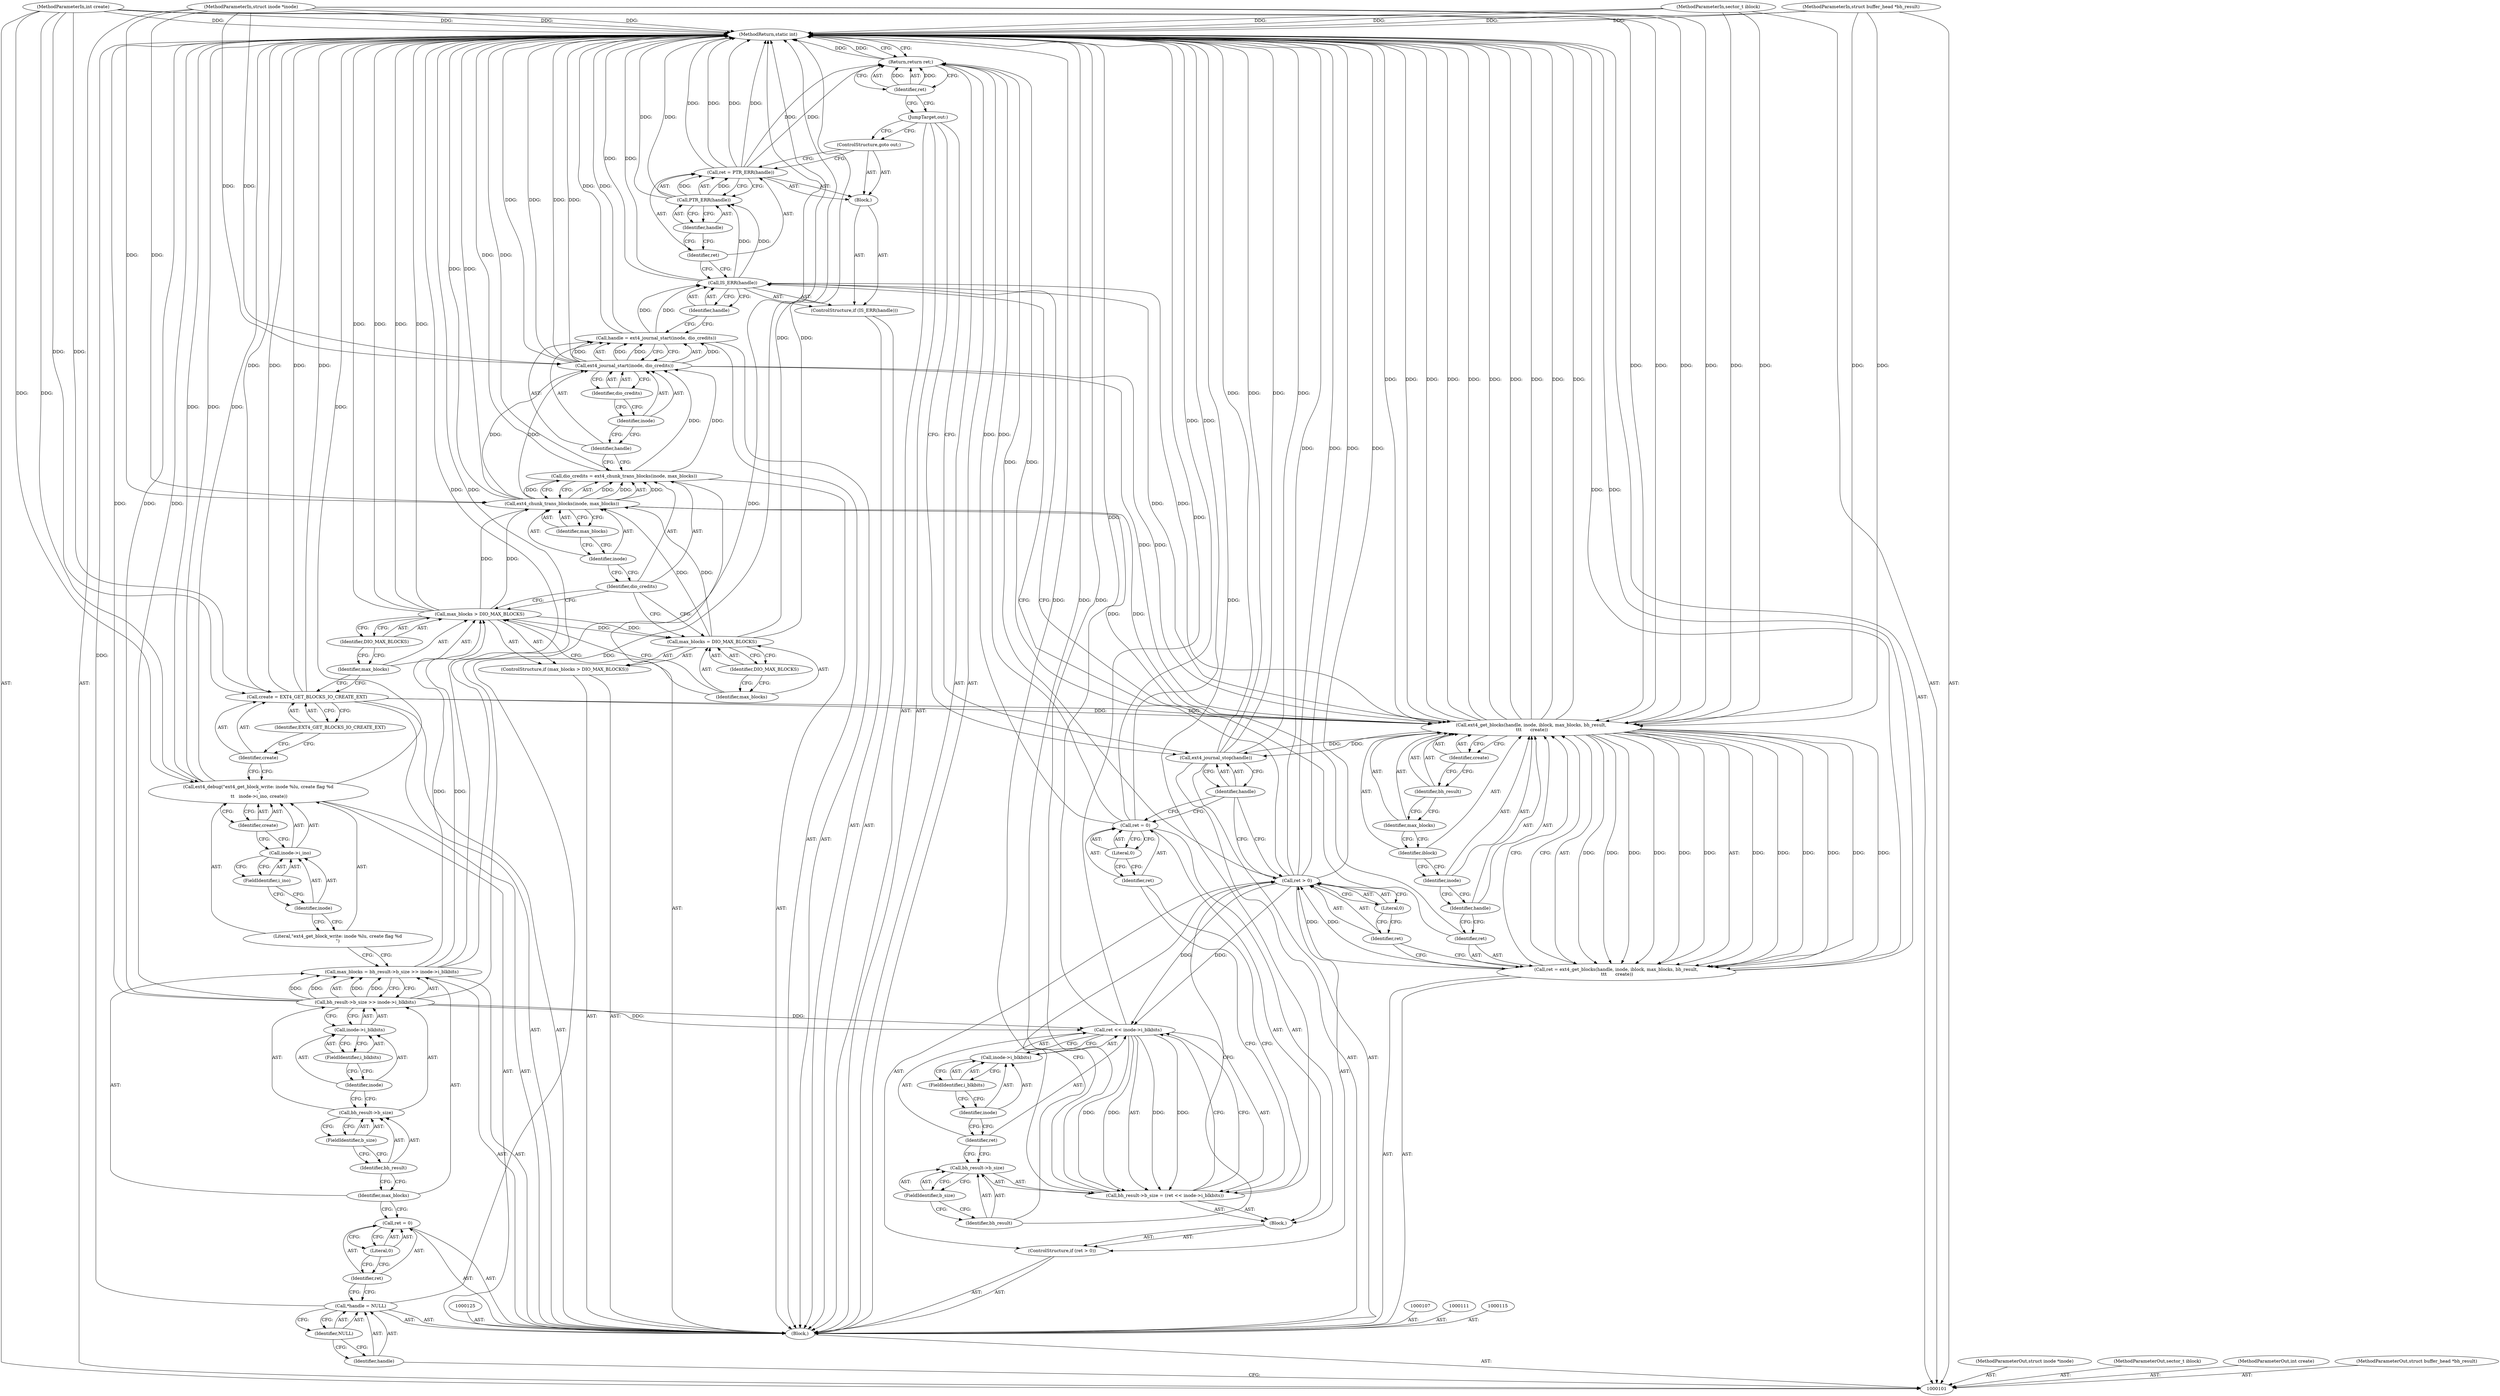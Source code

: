 digraph "1_linux_744692dc059845b2a3022119871846e74d4f6e11_8" {
"1000192" [label="(MethodReturn,static int)"];
"1000102" [label="(MethodParameterIn,struct inode *inode)"];
"1000266" [label="(MethodParameterOut,struct inode *inode)"];
"1000103" [label="(MethodParameterIn,sector_t iblock)"];
"1000267" [label="(MethodParameterOut,sector_t iblock)"];
"1000130" [label="(FieldIdentifier,i_ino)"];
"1000131" [label="(Identifier,create)"];
"1000128" [label="(Call,inode->i_ino)"];
"1000129" [label="(Identifier,inode)"];
"1000134" [label="(Identifier,EXT4_GET_BLOCKS_IO_CREATE_EXT)"];
"1000132" [label="(Call,create = EXT4_GET_BLOCKS_IO_CREATE_EXT)"];
"1000133" [label="(Identifier,create)"];
"1000135" [label="(ControlStructure,if (max_blocks > DIO_MAX_BLOCKS))"];
"1000138" [label="(Identifier,DIO_MAX_BLOCKS)"];
"1000136" [label="(Call,max_blocks > DIO_MAX_BLOCKS)"];
"1000137" [label="(Identifier,max_blocks)"];
"1000141" [label="(Identifier,DIO_MAX_BLOCKS)"];
"1000139" [label="(Call,max_blocks = DIO_MAX_BLOCKS)"];
"1000140" [label="(Identifier,max_blocks)"];
"1000105" [label="(MethodParameterIn,int create)"];
"1000269" [label="(MethodParameterOut,int create)"];
"1000104" [label="(MethodParameterIn,struct buffer_head *bh_result)"];
"1000268" [label="(MethodParameterOut,struct buffer_head *bh_result)"];
"1000142" [label="(Call,dio_credits = ext4_chunk_trans_blocks(inode, max_blocks))"];
"1000143" [label="(Identifier,dio_credits)"];
"1000144" [label="(Call,ext4_chunk_trans_blocks(inode, max_blocks))"];
"1000145" [label="(Identifier,inode)"];
"1000146" [label="(Identifier,max_blocks)"];
"1000147" [label="(Call,handle = ext4_journal_start(inode, dio_credits))"];
"1000148" [label="(Identifier,handle)"];
"1000149" [label="(Call,ext4_journal_start(inode, dio_credits))"];
"1000150" [label="(Identifier,inode)"];
"1000151" [label="(Identifier,dio_credits)"];
"1000152" [label="(ControlStructure,if (IS_ERR(handle)))"];
"1000154" [label="(Identifier,handle)"];
"1000155" [label="(Block,)"];
"1000153" [label="(Call,IS_ERR(handle))"];
"1000159" [label="(Identifier,handle)"];
"1000156" [label="(Call,ret = PTR_ERR(handle))"];
"1000157" [label="(Identifier,ret)"];
"1000158" [label="(Call,PTR_ERR(handle))"];
"1000160" [label="(ControlStructure,goto out;)"];
"1000161" [label="(Call,ret = ext4_get_blocks(handle, inode, iblock, max_blocks, bh_result,\n \t\t\t      create))"];
"1000162" [label="(Identifier,ret)"];
"1000164" [label="(Identifier,handle)"];
"1000165" [label="(Identifier,inode)"];
"1000166" [label="(Identifier,iblock)"];
"1000167" [label="(Identifier,max_blocks)"];
"1000168" [label="(Identifier,bh_result)"];
"1000163" [label="(Call,ext4_get_blocks(handle, inode, iblock, max_blocks, bh_result,\n \t\t\t      create))"];
"1000169" [label="(Identifier,create)"];
"1000173" [label="(Literal,0)"];
"1000174" [label="(Block,)"];
"1000170" [label="(ControlStructure,if (ret > 0))"];
"1000171" [label="(Call,ret > 0)"];
"1000172" [label="(Identifier,ret)"];
"1000178" [label="(FieldIdentifier,b_size)"];
"1000179" [label="(Call,ret << inode->i_blkbits)"];
"1000180" [label="(Identifier,ret)"];
"1000175" [label="(Call,bh_result->b_size = (ret << inode->i_blkbits))"];
"1000176" [label="(Call,bh_result->b_size)"];
"1000177" [label="(Identifier,bh_result)"];
"1000181" [label="(Call,inode->i_blkbits)"];
"1000182" [label="(Identifier,inode)"];
"1000183" [label="(FieldIdentifier,i_blkbits)"];
"1000106" [label="(Block,)"];
"1000184" [label="(Call,ret = 0)"];
"1000185" [label="(Identifier,ret)"];
"1000186" [label="(Literal,0)"];
"1000187" [label="(Call,ext4_journal_stop(handle))"];
"1000188" [label="(Identifier,handle)"];
"1000189" [label="(JumpTarget,out:)"];
"1000190" [label="(Return,return ret;)"];
"1000191" [label="(Identifier,ret)"];
"1000108" [label="(Call,*handle = NULL)"];
"1000109" [label="(Identifier,handle)"];
"1000110" [label="(Identifier,NULL)"];
"1000114" [label="(Literal,0)"];
"1000112" [label="(Call,ret = 0)"];
"1000113" [label="(Identifier,ret)"];
"1000116" [label="(Call,max_blocks = bh_result->b_size >> inode->i_blkbits)"];
"1000117" [label="(Identifier,max_blocks)"];
"1000118" [label="(Call,bh_result->b_size >> inode->i_blkbits)"];
"1000119" [label="(Call,bh_result->b_size)"];
"1000120" [label="(Identifier,bh_result)"];
"1000121" [label="(FieldIdentifier,b_size)"];
"1000122" [label="(Call,inode->i_blkbits)"];
"1000123" [label="(Identifier,inode)"];
"1000124" [label="(FieldIdentifier,i_blkbits)"];
"1000127" [label="(Literal,\"ext4_get_block_write: inode %lu, create flag %d\n\")"];
"1000126" [label="(Call,ext4_debug(\"ext4_get_block_write: inode %lu, create flag %d\n\",\n \t\t   inode->i_ino, create))"];
"1000192" -> "1000101"  [label="AST: "];
"1000192" -> "1000190"  [label="CFG: "];
"1000184" -> "1000192"  [label="DDG: "];
"1000149" -> "1000192"  [label="DDG: "];
"1000149" -> "1000192"  [label="DDG: "];
"1000163" -> "1000192"  [label="DDG: "];
"1000163" -> "1000192"  [label="DDG: "];
"1000163" -> "1000192"  [label="DDG: "];
"1000163" -> "1000192"  [label="DDG: "];
"1000163" -> "1000192"  [label="DDG: "];
"1000156" -> "1000192"  [label="DDG: "];
"1000156" -> "1000192"  [label="DDG: "];
"1000105" -> "1000192"  [label="DDG: "];
"1000179" -> "1000192"  [label="DDG: "];
"1000153" -> "1000192"  [label="DDG: "];
"1000116" -> "1000192"  [label="DDG: "];
"1000108" -> "1000192"  [label="DDG: "];
"1000118" -> "1000192"  [label="DDG: "];
"1000118" -> "1000192"  [label="DDG: "];
"1000187" -> "1000192"  [label="DDG: "];
"1000187" -> "1000192"  [label="DDG: "];
"1000158" -> "1000192"  [label="DDG: "];
"1000126" -> "1000192"  [label="DDG: "];
"1000126" -> "1000192"  [label="DDG: "];
"1000171" -> "1000192"  [label="DDG: "];
"1000171" -> "1000192"  [label="DDG: "];
"1000175" -> "1000192"  [label="DDG: "];
"1000175" -> "1000192"  [label="DDG: "];
"1000104" -> "1000192"  [label="DDG: "];
"1000139" -> "1000192"  [label="DDG: "];
"1000142" -> "1000192"  [label="DDG: "];
"1000132" -> "1000192"  [label="DDG: "];
"1000132" -> "1000192"  [label="DDG: "];
"1000103" -> "1000192"  [label="DDG: "];
"1000147" -> "1000192"  [label="DDG: "];
"1000102" -> "1000192"  [label="DDG: "];
"1000136" -> "1000192"  [label="DDG: "];
"1000136" -> "1000192"  [label="DDG: "];
"1000161" -> "1000192"  [label="DDG: "];
"1000144" -> "1000192"  [label="DDG: "];
"1000190" -> "1000192"  [label="DDG: "];
"1000102" -> "1000101"  [label="AST: "];
"1000102" -> "1000192"  [label="DDG: "];
"1000102" -> "1000144"  [label="DDG: "];
"1000102" -> "1000149"  [label="DDG: "];
"1000102" -> "1000163"  [label="DDG: "];
"1000266" -> "1000101"  [label="AST: "];
"1000103" -> "1000101"  [label="AST: "];
"1000103" -> "1000192"  [label="DDG: "];
"1000103" -> "1000163"  [label="DDG: "];
"1000267" -> "1000101"  [label="AST: "];
"1000130" -> "1000128"  [label="AST: "];
"1000130" -> "1000129"  [label="CFG: "];
"1000128" -> "1000130"  [label="CFG: "];
"1000131" -> "1000126"  [label="AST: "];
"1000131" -> "1000128"  [label="CFG: "];
"1000126" -> "1000131"  [label="CFG: "];
"1000128" -> "1000126"  [label="AST: "];
"1000128" -> "1000130"  [label="CFG: "];
"1000129" -> "1000128"  [label="AST: "];
"1000130" -> "1000128"  [label="AST: "];
"1000131" -> "1000128"  [label="CFG: "];
"1000129" -> "1000128"  [label="AST: "];
"1000129" -> "1000127"  [label="CFG: "];
"1000130" -> "1000129"  [label="CFG: "];
"1000134" -> "1000132"  [label="AST: "];
"1000134" -> "1000133"  [label="CFG: "];
"1000132" -> "1000134"  [label="CFG: "];
"1000132" -> "1000106"  [label="AST: "];
"1000132" -> "1000134"  [label="CFG: "];
"1000133" -> "1000132"  [label="AST: "];
"1000134" -> "1000132"  [label="AST: "];
"1000137" -> "1000132"  [label="CFG: "];
"1000132" -> "1000192"  [label="DDG: "];
"1000132" -> "1000192"  [label="DDG: "];
"1000105" -> "1000132"  [label="DDG: "];
"1000132" -> "1000163"  [label="DDG: "];
"1000133" -> "1000132"  [label="AST: "];
"1000133" -> "1000126"  [label="CFG: "];
"1000134" -> "1000133"  [label="CFG: "];
"1000135" -> "1000106"  [label="AST: "];
"1000136" -> "1000135"  [label="AST: "];
"1000139" -> "1000135"  [label="AST: "];
"1000138" -> "1000136"  [label="AST: "];
"1000138" -> "1000137"  [label="CFG: "];
"1000136" -> "1000138"  [label="CFG: "];
"1000136" -> "1000135"  [label="AST: "];
"1000136" -> "1000138"  [label="CFG: "];
"1000137" -> "1000136"  [label="AST: "];
"1000138" -> "1000136"  [label="AST: "];
"1000140" -> "1000136"  [label="CFG: "];
"1000143" -> "1000136"  [label="CFG: "];
"1000136" -> "1000192"  [label="DDG: "];
"1000136" -> "1000192"  [label="DDG: "];
"1000116" -> "1000136"  [label="DDG: "];
"1000136" -> "1000139"  [label="DDG: "];
"1000136" -> "1000144"  [label="DDG: "];
"1000137" -> "1000136"  [label="AST: "];
"1000137" -> "1000132"  [label="CFG: "];
"1000138" -> "1000137"  [label="CFG: "];
"1000141" -> "1000139"  [label="AST: "];
"1000141" -> "1000140"  [label="CFG: "];
"1000139" -> "1000141"  [label="CFG: "];
"1000139" -> "1000135"  [label="AST: "];
"1000139" -> "1000141"  [label="CFG: "];
"1000140" -> "1000139"  [label="AST: "];
"1000141" -> "1000139"  [label="AST: "];
"1000143" -> "1000139"  [label="CFG: "];
"1000139" -> "1000192"  [label="DDG: "];
"1000136" -> "1000139"  [label="DDG: "];
"1000139" -> "1000144"  [label="DDG: "];
"1000140" -> "1000139"  [label="AST: "];
"1000140" -> "1000136"  [label="CFG: "];
"1000141" -> "1000140"  [label="CFG: "];
"1000105" -> "1000101"  [label="AST: "];
"1000105" -> "1000192"  [label="DDG: "];
"1000105" -> "1000126"  [label="DDG: "];
"1000105" -> "1000132"  [label="DDG: "];
"1000105" -> "1000163"  [label="DDG: "];
"1000269" -> "1000101"  [label="AST: "];
"1000104" -> "1000101"  [label="AST: "];
"1000104" -> "1000192"  [label="DDG: "];
"1000104" -> "1000163"  [label="DDG: "];
"1000268" -> "1000101"  [label="AST: "];
"1000142" -> "1000106"  [label="AST: "];
"1000142" -> "1000144"  [label="CFG: "];
"1000143" -> "1000142"  [label="AST: "];
"1000144" -> "1000142"  [label="AST: "];
"1000148" -> "1000142"  [label="CFG: "];
"1000142" -> "1000192"  [label="DDG: "];
"1000144" -> "1000142"  [label="DDG: "];
"1000144" -> "1000142"  [label="DDG: "];
"1000142" -> "1000149"  [label="DDG: "];
"1000143" -> "1000142"  [label="AST: "];
"1000143" -> "1000139"  [label="CFG: "];
"1000143" -> "1000136"  [label="CFG: "];
"1000145" -> "1000143"  [label="CFG: "];
"1000144" -> "1000142"  [label="AST: "];
"1000144" -> "1000146"  [label="CFG: "];
"1000145" -> "1000144"  [label="AST: "];
"1000146" -> "1000144"  [label="AST: "];
"1000142" -> "1000144"  [label="CFG: "];
"1000144" -> "1000192"  [label="DDG: "];
"1000144" -> "1000142"  [label="DDG: "];
"1000144" -> "1000142"  [label="DDG: "];
"1000102" -> "1000144"  [label="DDG: "];
"1000139" -> "1000144"  [label="DDG: "];
"1000136" -> "1000144"  [label="DDG: "];
"1000144" -> "1000149"  [label="DDG: "];
"1000144" -> "1000163"  [label="DDG: "];
"1000145" -> "1000144"  [label="AST: "];
"1000145" -> "1000143"  [label="CFG: "];
"1000146" -> "1000145"  [label="CFG: "];
"1000146" -> "1000144"  [label="AST: "];
"1000146" -> "1000145"  [label="CFG: "];
"1000144" -> "1000146"  [label="CFG: "];
"1000147" -> "1000106"  [label="AST: "];
"1000147" -> "1000149"  [label="CFG: "];
"1000148" -> "1000147"  [label="AST: "];
"1000149" -> "1000147"  [label="AST: "];
"1000154" -> "1000147"  [label="CFG: "];
"1000147" -> "1000192"  [label="DDG: "];
"1000149" -> "1000147"  [label="DDG: "];
"1000149" -> "1000147"  [label="DDG: "];
"1000147" -> "1000153"  [label="DDG: "];
"1000148" -> "1000147"  [label="AST: "];
"1000148" -> "1000142"  [label="CFG: "];
"1000150" -> "1000148"  [label="CFG: "];
"1000149" -> "1000147"  [label="AST: "];
"1000149" -> "1000151"  [label="CFG: "];
"1000150" -> "1000149"  [label="AST: "];
"1000151" -> "1000149"  [label="AST: "];
"1000147" -> "1000149"  [label="CFG: "];
"1000149" -> "1000192"  [label="DDG: "];
"1000149" -> "1000192"  [label="DDG: "];
"1000149" -> "1000147"  [label="DDG: "];
"1000149" -> "1000147"  [label="DDG: "];
"1000144" -> "1000149"  [label="DDG: "];
"1000102" -> "1000149"  [label="DDG: "];
"1000142" -> "1000149"  [label="DDG: "];
"1000149" -> "1000163"  [label="DDG: "];
"1000150" -> "1000149"  [label="AST: "];
"1000150" -> "1000148"  [label="CFG: "];
"1000151" -> "1000150"  [label="CFG: "];
"1000151" -> "1000149"  [label="AST: "];
"1000151" -> "1000150"  [label="CFG: "];
"1000149" -> "1000151"  [label="CFG: "];
"1000152" -> "1000106"  [label="AST: "];
"1000153" -> "1000152"  [label="AST: "];
"1000155" -> "1000152"  [label="AST: "];
"1000154" -> "1000153"  [label="AST: "];
"1000154" -> "1000147"  [label="CFG: "];
"1000153" -> "1000154"  [label="CFG: "];
"1000155" -> "1000152"  [label="AST: "];
"1000156" -> "1000155"  [label="AST: "];
"1000160" -> "1000155"  [label="AST: "];
"1000153" -> "1000152"  [label="AST: "];
"1000153" -> "1000154"  [label="CFG: "];
"1000154" -> "1000153"  [label="AST: "];
"1000157" -> "1000153"  [label="CFG: "];
"1000162" -> "1000153"  [label="CFG: "];
"1000153" -> "1000192"  [label="DDG: "];
"1000147" -> "1000153"  [label="DDG: "];
"1000153" -> "1000158"  [label="DDG: "];
"1000153" -> "1000163"  [label="DDG: "];
"1000159" -> "1000158"  [label="AST: "];
"1000159" -> "1000157"  [label="CFG: "];
"1000158" -> "1000159"  [label="CFG: "];
"1000156" -> "1000155"  [label="AST: "];
"1000156" -> "1000158"  [label="CFG: "];
"1000157" -> "1000156"  [label="AST: "];
"1000158" -> "1000156"  [label="AST: "];
"1000160" -> "1000156"  [label="CFG: "];
"1000156" -> "1000192"  [label="DDG: "];
"1000156" -> "1000192"  [label="DDG: "];
"1000158" -> "1000156"  [label="DDG: "];
"1000156" -> "1000190"  [label="DDG: "];
"1000157" -> "1000156"  [label="AST: "];
"1000157" -> "1000153"  [label="CFG: "];
"1000159" -> "1000157"  [label="CFG: "];
"1000158" -> "1000156"  [label="AST: "];
"1000158" -> "1000159"  [label="CFG: "];
"1000159" -> "1000158"  [label="AST: "];
"1000156" -> "1000158"  [label="CFG: "];
"1000158" -> "1000192"  [label="DDG: "];
"1000158" -> "1000156"  [label="DDG: "];
"1000153" -> "1000158"  [label="DDG: "];
"1000160" -> "1000155"  [label="AST: "];
"1000160" -> "1000156"  [label="CFG: "];
"1000189" -> "1000160"  [label="CFG: "];
"1000161" -> "1000106"  [label="AST: "];
"1000161" -> "1000163"  [label="CFG: "];
"1000162" -> "1000161"  [label="AST: "];
"1000163" -> "1000161"  [label="AST: "];
"1000172" -> "1000161"  [label="CFG: "];
"1000161" -> "1000192"  [label="DDG: "];
"1000163" -> "1000161"  [label="DDG: "];
"1000163" -> "1000161"  [label="DDG: "];
"1000163" -> "1000161"  [label="DDG: "];
"1000163" -> "1000161"  [label="DDG: "];
"1000163" -> "1000161"  [label="DDG: "];
"1000163" -> "1000161"  [label="DDG: "];
"1000161" -> "1000171"  [label="DDG: "];
"1000162" -> "1000161"  [label="AST: "];
"1000162" -> "1000153"  [label="CFG: "];
"1000164" -> "1000162"  [label="CFG: "];
"1000164" -> "1000163"  [label="AST: "];
"1000164" -> "1000162"  [label="CFG: "];
"1000165" -> "1000164"  [label="CFG: "];
"1000165" -> "1000163"  [label="AST: "];
"1000165" -> "1000164"  [label="CFG: "];
"1000166" -> "1000165"  [label="CFG: "];
"1000166" -> "1000163"  [label="AST: "];
"1000166" -> "1000165"  [label="CFG: "];
"1000167" -> "1000166"  [label="CFG: "];
"1000167" -> "1000163"  [label="AST: "];
"1000167" -> "1000166"  [label="CFG: "];
"1000168" -> "1000167"  [label="CFG: "];
"1000168" -> "1000163"  [label="AST: "];
"1000168" -> "1000167"  [label="CFG: "];
"1000169" -> "1000168"  [label="CFG: "];
"1000163" -> "1000161"  [label="AST: "];
"1000163" -> "1000169"  [label="CFG: "];
"1000164" -> "1000163"  [label="AST: "];
"1000165" -> "1000163"  [label="AST: "];
"1000166" -> "1000163"  [label="AST: "];
"1000167" -> "1000163"  [label="AST: "];
"1000168" -> "1000163"  [label="AST: "];
"1000169" -> "1000163"  [label="AST: "];
"1000161" -> "1000163"  [label="CFG: "];
"1000163" -> "1000192"  [label="DDG: "];
"1000163" -> "1000192"  [label="DDG: "];
"1000163" -> "1000192"  [label="DDG: "];
"1000163" -> "1000192"  [label="DDG: "];
"1000163" -> "1000192"  [label="DDG: "];
"1000163" -> "1000161"  [label="DDG: "];
"1000163" -> "1000161"  [label="DDG: "];
"1000163" -> "1000161"  [label="DDG: "];
"1000163" -> "1000161"  [label="DDG: "];
"1000163" -> "1000161"  [label="DDG: "];
"1000163" -> "1000161"  [label="DDG: "];
"1000153" -> "1000163"  [label="DDG: "];
"1000149" -> "1000163"  [label="DDG: "];
"1000102" -> "1000163"  [label="DDG: "];
"1000103" -> "1000163"  [label="DDG: "];
"1000144" -> "1000163"  [label="DDG: "];
"1000104" -> "1000163"  [label="DDG: "];
"1000132" -> "1000163"  [label="DDG: "];
"1000105" -> "1000163"  [label="DDG: "];
"1000163" -> "1000187"  [label="DDG: "];
"1000169" -> "1000163"  [label="AST: "];
"1000169" -> "1000168"  [label="CFG: "];
"1000163" -> "1000169"  [label="CFG: "];
"1000173" -> "1000171"  [label="AST: "];
"1000173" -> "1000172"  [label="CFG: "];
"1000171" -> "1000173"  [label="CFG: "];
"1000174" -> "1000170"  [label="AST: "];
"1000175" -> "1000174"  [label="AST: "];
"1000184" -> "1000174"  [label="AST: "];
"1000170" -> "1000106"  [label="AST: "];
"1000171" -> "1000170"  [label="AST: "];
"1000174" -> "1000170"  [label="AST: "];
"1000171" -> "1000170"  [label="AST: "];
"1000171" -> "1000173"  [label="CFG: "];
"1000172" -> "1000171"  [label="AST: "];
"1000173" -> "1000171"  [label="AST: "];
"1000177" -> "1000171"  [label="CFG: "];
"1000188" -> "1000171"  [label="CFG: "];
"1000171" -> "1000192"  [label="DDG: "];
"1000171" -> "1000192"  [label="DDG: "];
"1000161" -> "1000171"  [label="DDG: "];
"1000171" -> "1000179"  [label="DDG: "];
"1000171" -> "1000190"  [label="DDG: "];
"1000172" -> "1000171"  [label="AST: "];
"1000172" -> "1000161"  [label="CFG: "];
"1000173" -> "1000172"  [label="CFG: "];
"1000178" -> "1000176"  [label="AST: "];
"1000178" -> "1000177"  [label="CFG: "];
"1000176" -> "1000178"  [label="CFG: "];
"1000179" -> "1000175"  [label="AST: "];
"1000179" -> "1000181"  [label="CFG: "];
"1000180" -> "1000179"  [label="AST: "];
"1000181" -> "1000179"  [label="AST: "];
"1000175" -> "1000179"  [label="CFG: "];
"1000179" -> "1000192"  [label="DDG: "];
"1000179" -> "1000175"  [label="DDG: "];
"1000179" -> "1000175"  [label="DDG: "];
"1000171" -> "1000179"  [label="DDG: "];
"1000118" -> "1000179"  [label="DDG: "];
"1000180" -> "1000179"  [label="AST: "];
"1000180" -> "1000176"  [label="CFG: "];
"1000182" -> "1000180"  [label="CFG: "];
"1000175" -> "1000174"  [label="AST: "];
"1000175" -> "1000179"  [label="CFG: "];
"1000176" -> "1000175"  [label="AST: "];
"1000179" -> "1000175"  [label="AST: "];
"1000185" -> "1000175"  [label="CFG: "];
"1000175" -> "1000192"  [label="DDG: "];
"1000175" -> "1000192"  [label="DDG: "];
"1000179" -> "1000175"  [label="DDG: "];
"1000179" -> "1000175"  [label="DDG: "];
"1000176" -> "1000175"  [label="AST: "];
"1000176" -> "1000178"  [label="CFG: "];
"1000177" -> "1000176"  [label="AST: "];
"1000178" -> "1000176"  [label="AST: "];
"1000180" -> "1000176"  [label="CFG: "];
"1000177" -> "1000176"  [label="AST: "];
"1000177" -> "1000171"  [label="CFG: "];
"1000178" -> "1000177"  [label="CFG: "];
"1000181" -> "1000179"  [label="AST: "];
"1000181" -> "1000183"  [label="CFG: "];
"1000182" -> "1000181"  [label="AST: "];
"1000183" -> "1000181"  [label="AST: "];
"1000179" -> "1000181"  [label="CFG: "];
"1000182" -> "1000181"  [label="AST: "];
"1000182" -> "1000180"  [label="CFG: "];
"1000183" -> "1000182"  [label="CFG: "];
"1000183" -> "1000181"  [label="AST: "];
"1000183" -> "1000182"  [label="CFG: "];
"1000181" -> "1000183"  [label="CFG: "];
"1000106" -> "1000101"  [label="AST: "];
"1000107" -> "1000106"  [label="AST: "];
"1000108" -> "1000106"  [label="AST: "];
"1000111" -> "1000106"  [label="AST: "];
"1000112" -> "1000106"  [label="AST: "];
"1000115" -> "1000106"  [label="AST: "];
"1000116" -> "1000106"  [label="AST: "];
"1000125" -> "1000106"  [label="AST: "];
"1000126" -> "1000106"  [label="AST: "];
"1000132" -> "1000106"  [label="AST: "];
"1000135" -> "1000106"  [label="AST: "];
"1000142" -> "1000106"  [label="AST: "];
"1000147" -> "1000106"  [label="AST: "];
"1000152" -> "1000106"  [label="AST: "];
"1000161" -> "1000106"  [label="AST: "];
"1000170" -> "1000106"  [label="AST: "];
"1000187" -> "1000106"  [label="AST: "];
"1000189" -> "1000106"  [label="AST: "];
"1000190" -> "1000106"  [label="AST: "];
"1000184" -> "1000174"  [label="AST: "];
"1000184" -> "1000186"  [label="CFG: "];
"1000185" -> "1000184"  [label="AST: "];
"1000186" -> "1000184"  [label="AST: "];
"1000188" -> "1000184"  [label="CFG: "];
"1000184" -> "1000192"  [label="DDG: "];
"1000184" -> "1000190"  [label="DDG: "];
"1000185" -> "1000184"  [label="AST: "];
"1000185" -> "1000175"  [label="CFG: "];
"1000186" -> "1000185"  [label="CFG: "];
"1000186" -> "1000184"  [label="AST: "];
"1000186" -> "1000185"  [label="CFG: "];
"1000184" -> "1000186"  [label="CFG: "];
"1000187" -> "1000106"  [label="AST: "];
"1000187" -> "1000188"  [label="CFG: "];
"1000188" -> "1000187"  [label="AST: "];
"1000189" -> "1000187"  [label="CFG: "];
"1000187" -> "1000192"  [label="DDG: "];
"1000187" -> "1000192"  [label="DDG: "];
"1000163" -> "1000187"  [label="DDG: "];
"1000188" -> "1000187"  [label="AST: "];
"1000188" -> "1000184"  [label="CFG: "];
"1000188" -> "1000171"  [label="CFG: "];
"1000187" -> "1000188"  [label="CFG: "];
"1000189" -> "1000106"  [label="AST: "];
"1000189" -> "1000187"  [label="CFG: "];
"1000189" -> "1000160"  [label="CFG: "];
"1000191" -> "1000189"  [label="CFG: "];
"1000190" -> "1000106"  [label="AST: "];
"1000190" -> "1000191"  [label="CFG: "];
"1000191" -> "1000190"  [label="AST: "];
"1000192" -> "1000190"  [label="CFG: "];
"1000190" -> "1000192"  [label="DDG: "];
"1000191" -> "1000190"  [label="DDG: "];
"1000171" -> "1000190"  [label="DDG: "];
"1000184" -> "1000190"  [label="DDG: "];
"1000156" -> "1000190"  [label="DDG: "];
"1000191" -> "1000190"  [label="AST: "];
"1000191" -> "1000189"  [label="CFG: "];
"1000190" -> "1000191"  [label="CFG: "];
"1000191" -> "1000190"  [label="DDG: "];
"1000108" -> "1000106"  [label="AST: "];
"1000108" -> "1000110"  [label="CFG: "];
"1000109" -> "1000108"  [label="AST: "];
"1000110" -> "1000108"  [label="AST: "];
"1000113" -> "1000108"  [label="CFG: "];
"1000108" -> "1000192"  [label="DDG: "];
"1000109" -> "1000108"  [label="AST: "];
"1000109" -> "1000101"  [label="CFG: "];
"1000110" -> "1000109"  [label="CFG: "];
"1000110" -> "1000108"  [label="AST: "];
"1000110" -> "1000109"  [label="CFG: "];
"1000108" -> "1000110"  [label="CFG: "];
"1000114" -> "1000112"  [label="AST: "];
"1000114" -> "1000113"  [label="CFG: "];
"1000112" -> "1000114"  [label="CFG: "];
"1000112" -> "1000106"  [label="AST: "];
"1000112" -> "1000114"  [label="CFG: "];
"1000113" -> "1000112"  [label="AST: "];
"1000114" -> "1000112"  [label="AST: "];
"1000117" -> "1000112"  [label="CFG: "];
"1000113" -> "1000112"  [label="AST: "];
"1000113" -> "1000108"  [label="CFG: "];
"1000114" -> "1000113"  [label="CFG: "];
"1000116" -> "1000106"  [label="AST: "];
"1000116" -> "1000118"  [label="CFG: "];
"1000117" -> "1000116"  [label="AST: "];
"1000118" -> "1000116"  [label="AST: "];
"1000127" -> "1000116"  [label="CFG: "];
"1000116" -> "1000192"  [label="DDG: "];
"1000118" -> "1000116"  [label="DDG: "];
"1000118" -> "1000116"  [label="DDG: "];
"1000116" -> "1000136"  [label="DDG: "];
"1000117" -> "1000116"  [label="AST: "];
"1000117" -> "1000112"  [label="CFG: "];
"1000120" -> "1000117"  [label="CFG: "];
"1000118" -> "1000116"  [label="AST: "];
"1000118" -> "1000122"  [label="CFG: "];
"1000119" -> "1000118"  [label="AST: "];
"1000122" -> "1000118"  [label="AST: "];
"1000116" -> "1000118"  [label="CFG: "];
"1000118" -> "1000192"  [label="DDG: "];
"1000118" -> "1000192"  [label="DDG: "];
"1000118" -> "1000116"  [label="DDG: "];
"1000118" -> "1000116"  [label="DDG: "];
"1000118" -> "1000179"  [label="DDG: "];
"1000119" -> "1000118"  [label="AST: "];
"1000119" -> "1000121"  [label="CFG: "];
"1000120" -> "1000119"  [label="AST: "];
"1000121" -> "1000119"  [label="AST: "];
"1000123" -> "1000119"  [label="CFG: "];
"1000120" -> "1000119"  [label="AST: "];
"1000120" -> "1000117"  [label="CFG: "];
"1000121" -> "1000120"  [label="CFG: "];
"1000121" -> "1000119"  [label="AST: "];
"1000121" -> "1000120"  [label="CFG: "];
"1000119" -> "1000121"  [label="CFG: "];
"1000122" -> "1000118"  [label="AST: "];
"1000122" -> "1000124"  [label="CFG: "];
"1000123" -> "1000122"  [label="AST: "];
"1000124" -> "1000122"  [label="AST: "];
"1000118" -> "1000122"  [label="CFG: "];
"1000123" -> "1000122"  [label="AST: "];
"1000123" -> "1000119"  [label="CFG: "];
"1000124" -> "1000123"  [label="CFG: "];
"1000124" -> "1000122"  [label="AST: "];
"1000124" -> "1000123"  [label="CFG: "];
"1000122" -> "1000124"  [label="CFG: "];
"1000127" -> "1000126"  [label="AST: "];
"1000127" -> "1000116"  [label="CFG: "];
"1000129" -> "1000127"  [label="CFG: "];
"1000126" -> "1000106"  [label="AST: "];
"1000126" -> "1000131"  [label="CFG: "];
"1000127" -> "1000126"  [label="AST: "];
"1000128" -> "1000126"  [label="AST: "];
"1000131" -> "1000126"  [label="AST: "];
"1000133" -> "1000126"  [label="CFG: "];
"1000126" -> "1000192"  [label="DDG: "];
"1000126" -> "1000192"  [label="DDG: "];
"1000105" -> "1000126"  [label="DDG: "];
}
